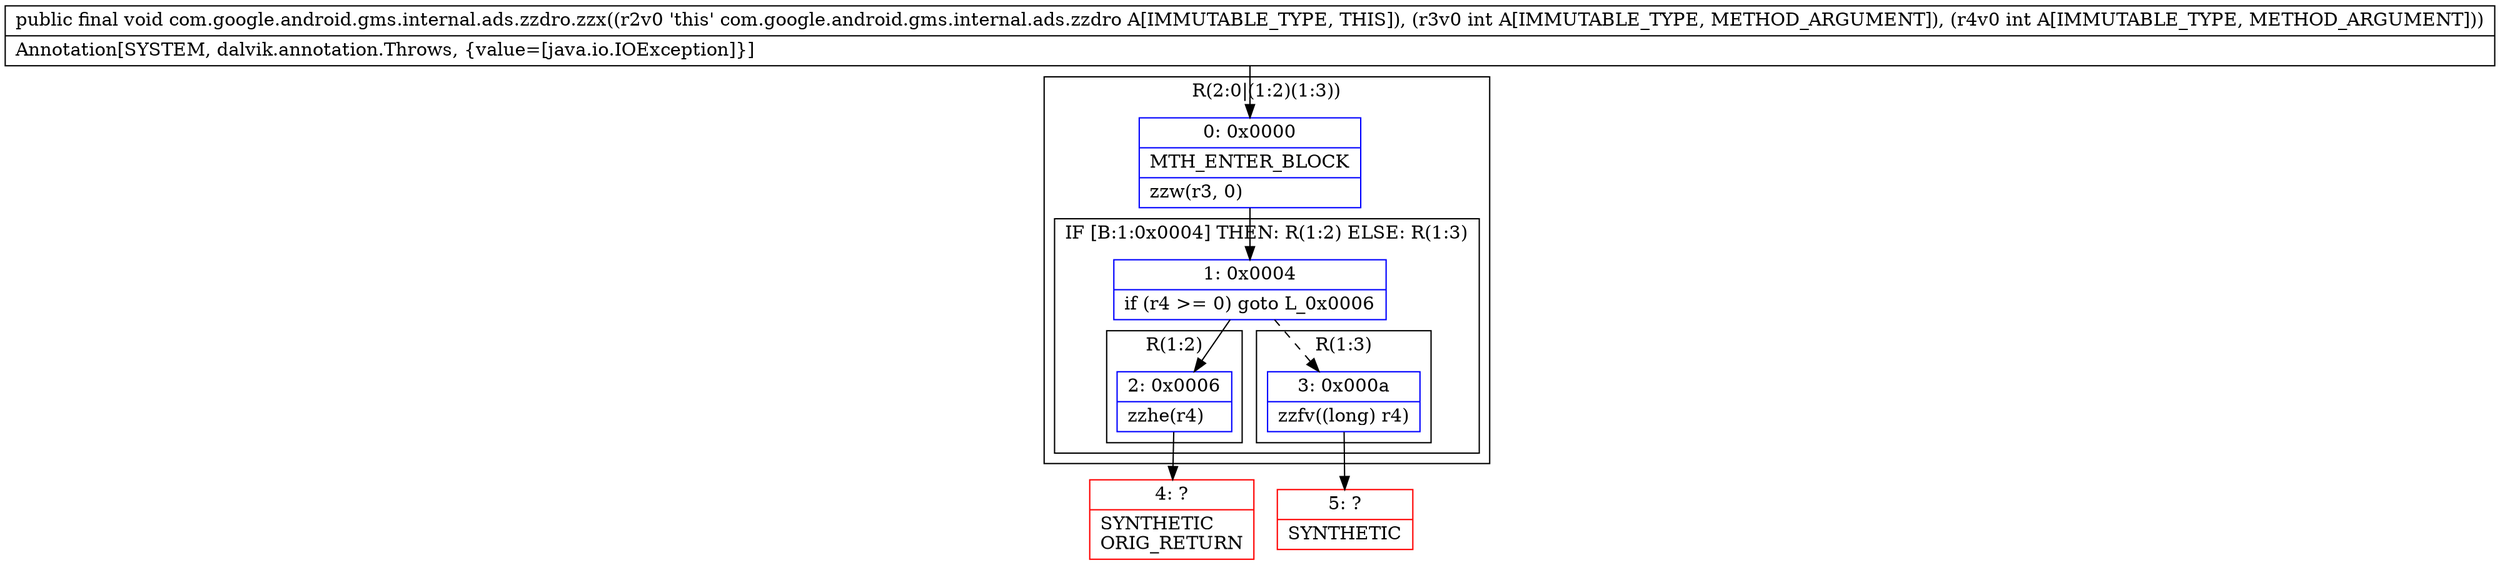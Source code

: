 digraph "CFG forcom.google.android.gms.internal.ads.zzdro.zzx(II)V" {
subgraph cluster_Region_491086883 {
label = "R(2:0|(1:2)(1:3))";
node [shape=record,color=blue];
Node_0 [shape=record,label="{0\:\ 0x0000|MTH_ENTER_BLOCK\l|zzw(r3, 0)\l}"];
subgraph cluster_IfRegion_1370642805 {
label = "IF [B:1:0x0004] THEN: R(1:2) ELSE: R(1:3)";
node [shape=record,color=blue];
Node_1 [shape=record,label="{1\:\ 0x0004|if (r4 \>= 0) goto L_0x0006\l}"];
subgraph cluster_Region_752061870 {
label = "R(1:2)";
node [shape=record,color=blue];
Node_2 [shape=record,label="{2\:\ 0x0006|zzhe(r4)\l}"];
}
subgraph cluster_Region_132180079 {
label = "R(1:3)";
node [shape=record,color=blue];
Node_3 [shape=record,label="{3\:\ 0x000a|zzfv((long) r4)\l}"];
}
}
}
Node_4 [shape=record,color=red,label="{4\:\ ?|SYNTHETIC\lORIG_RETURN\l}"];
Node_5 [shape=record,color=red,label="{5\:\ ?|SYNTHETIC\l}"];
MethodNode[shape=record,label="{public final void com.google.android.gms.internal.ads.zzdro.zzx((r2v0 'this' com.google.android.gms.internal.ads.zzdro A[IMMUTABLE_TYPE, THIS]), (r3v0 int A[IMMUTABLE_TYPE, METHOD_ARGUMENT]), (r4v0 int A[IMMUTABLE_TYPE, METHOD_ARGUMENT]))  | Annotation[SYSTEM, dalvik.annotation.Throws, \{value=[java.io.IOException]\}]\l}"];
MethodNode -> Node_0;
Node_0 -> Node_1;
Node_1 -> Node_2;
Node_1 -> Node_3[style=dashed];
Node_2 -> Node_4;
Node_3 -> Node_5;
}

